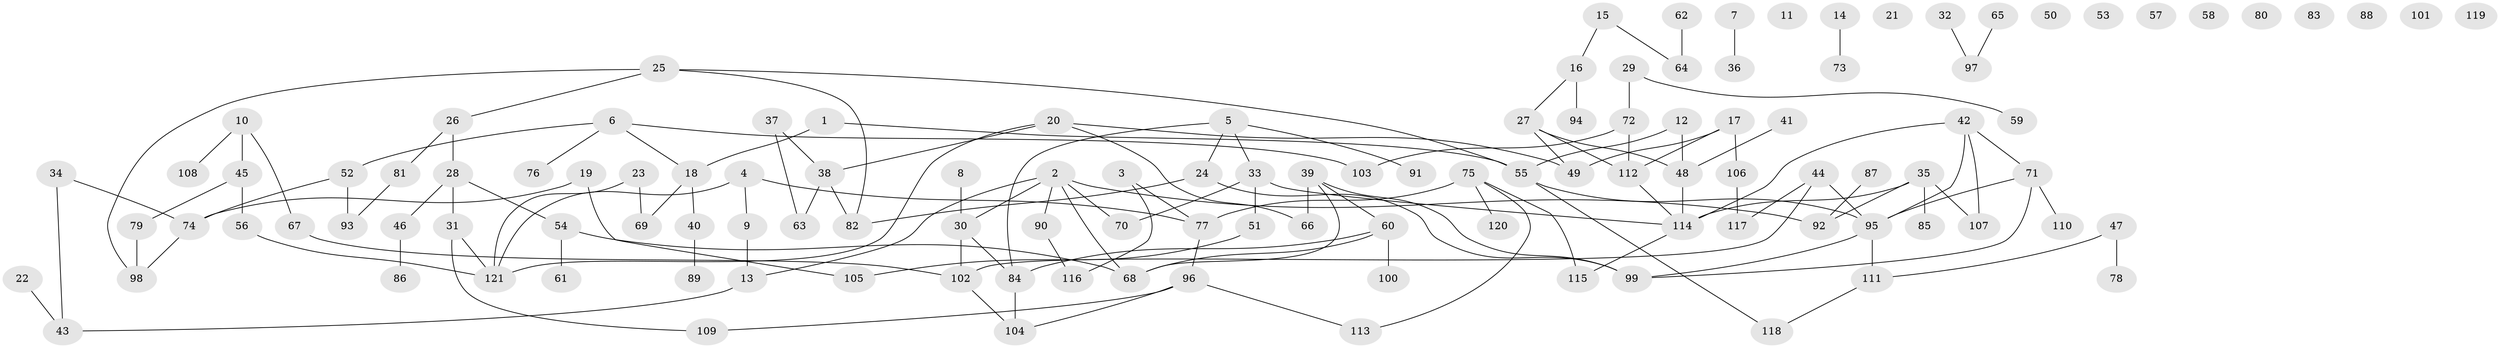 // Generated by graph-tools (version 1.1) at 2025/00/03/09/25 03:00:49]
// undirected, 121 vertices, 142 edges
graph export_dot {
graph [start="1"]
  node [color=gray90,style=filled];
  1;
  2;
  3;
  4;
  5;
  6;
  7;
  8;
  9;
  10;
  11;
  12;
  13;
  14;
  15;
  16;
  17;
  18;
  19;
  20;
  21;
  22;
  23;
  24;
  25;
  26;
  27;
  28;
  29;
  30;
  31;
  32;
  33;
  34;
  35;
  36;
  37;
  38;
  39;
  40;
  41;
  42;
  43;
  44;
  45;
  46;
  47;
  48;
  49;
  50;
  51;
  52;
  53;
  54;
  55;
  56;
  57;
  58;
  59;
  60;
  61;
  62;
  63;
  64;
  65;
  66;
  67;
  68;
  69;
  70;
  71;
  72;
  73;
  74;
  75;
  76;
  77;
  78;
  79;
  80;
  81;
  82;
  83;
  84;
  85;
  86;
  87;
  88;
  89;
  90;
  91;
  92;
  93;
  94;
  95;
  96;
  97;
  98;
  99;
  100;
  101;
  102;
  103;
  104;
  105;
  106;
  107;
  108;
  109;
  110;
  111;
  112;
  113;
  114;
  115;
  116;
  117;
  118;
  119;
  120;
  121;
  1 -- 18;
  1 -- 55;
  2 -- 13;
  2 -- 30;
  2 -- 68;
  2 -- 70;
  2 -- 90;
  2 -- 92;
  3 -- 77;
  3 -- 116;
  4 -- 9;
  4 -- 77;
  4 -- 121;
  5 -- 24;
  5 -- 33;
  5 -- 84;
  5 -- 91;
  6 -- 18;
  6 -- 52;
  6 -- 76;
  6 -- 103;
  7 -- 36;
  8 -- 30;
  9 -- 13;
  10 -- 45;
  10 -- 67;
  10 -- 108;
  12 -- 48;
  12 -- 55;
  13 -- 43;
  14 -- 73;
  15 -- 16;
  15 -- 64;
  16 -- 27;
  16 -- 94;
  17 -- 49;
  17 -- 106;
  17 -- 112;
  18 -- 40;
  18 -- 69;
  19 -- 74;
  19 -- 105;
  20 -- 38;
  20 -- 49;
  20 -- 66;
  20 -- 121;
  22 -- 43;
  23 -- 69;
  23 -- 121;
  24 -- 82;
  24 -- 99;
  25 -- 26;
  25 -- 55;
  25 -- 82;
  25 -- 98;
  26 -- 28;
  26 -- 81;
  27 -- 48;
  27 -- 49;
  27 -- 112;
  28 -- 31;
  28 -- 46;
  28 -- 54;
  29 -- 59;
  29 -- 72;
  30 -- 84;
  30 -- 102;
  31 -- 109;
  31 -- 121;
  32 -- 97;
  33 -- 51;
  33 -- 70;
  33 -- 114;
  34 -- 43;
  34 -- 74;
  35 -- 85;
  35 -- 92;
  35 -- 107;
  35 -- 114;
  37 -- 38;
  37 -- 63;
  38 -- 63;
  38 -- 82;
  39 -- 60;
  39 -- 66;
  39 -- 68;
  39 -- 99;
  40 -- 89;
  41 -- 48;
  42 -- 71;
  42 -- 95;
  42 -- 107;
  42 -- 114;
  44 -- 95;
  44 -- 102;
  44 -- 117;
  45 -- 56;
  45 -- 79;
  46 -- 86;
  47 -- 78;
  47 -- 111;
  48 -- 114;
  51 -- 105;
  52 -- 74;
  52 -- 93;
  54 -- 61;
  54 -- 68;
  55 -- 95;
  55 -- 118;
  56 -- 121;
  60 -- 68;
  60 -- 84;
  60 -- 100;
  62 -- 64;
  65 -- 97;
  67 -- 102;
  71 -- 95;
  71 -- 99;
  71 -- 110;
  72 -- 103;
  72 -- 112;
  74 -- 98;
  75 -- 77;
  75 -- 113;
  75 -- 115;
  75 -- 120;
  77 -- 96;
  79 -- 98;
  81 -- 93;
  84 -- 104;
  87 -- 92;
  90 -- 116;
  95 -- 99;
  95 -- 111;
  96 -- 104;
  96 -- 109;
  96 -- 113;
  102 -- 104;
  106 -- 117;
  111 -- 118;
  112 -- 114;
  114 -- 115;
}
